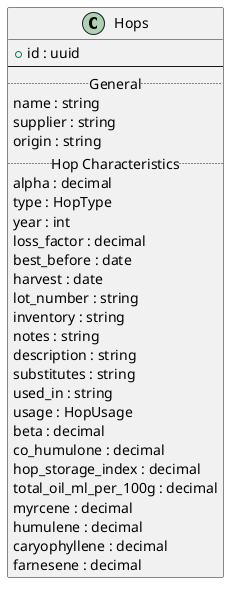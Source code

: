@startuml

class "Hops" as Hops {
    + id : uuid
    --
    ..General..
    name : string
    supplier : string
    origin : string
    ..Hop Characteristics..
    alpha : decimal
    type : HopType
    year : int
    loss_factor : decimal /' % of alpha acids lost after 6 months '/
    best_before : date
    harvest : date
    lot_number : string
    inventory : string /' Inventory id '/
    notes : string
    description : string
    substitutes : string
    used_in : string
    usage : HopUsage 
    beta : decimal /' EngUnit: %, Beta acids '/
    co_humulone : decimal /' EngUnit: %, Cohumulone '/
    hop_storage_index : decimal /' EngUnit: %, Hop Storage Index '/
    total_oil_ml_per_100g : decimal /' EngUnit: ml/100g, Total Oil '/
    myrcene : decimal /' EngUnit: %, Myrcene '/
    humulene : decimal /' EngUnit: %, Humulene '/
    caryophyllene : decimal /' EngUnit: %, Caryophyllene '/
    farnesene : decimal /' EngUnit: %, Farnesene '/
}

@enduml